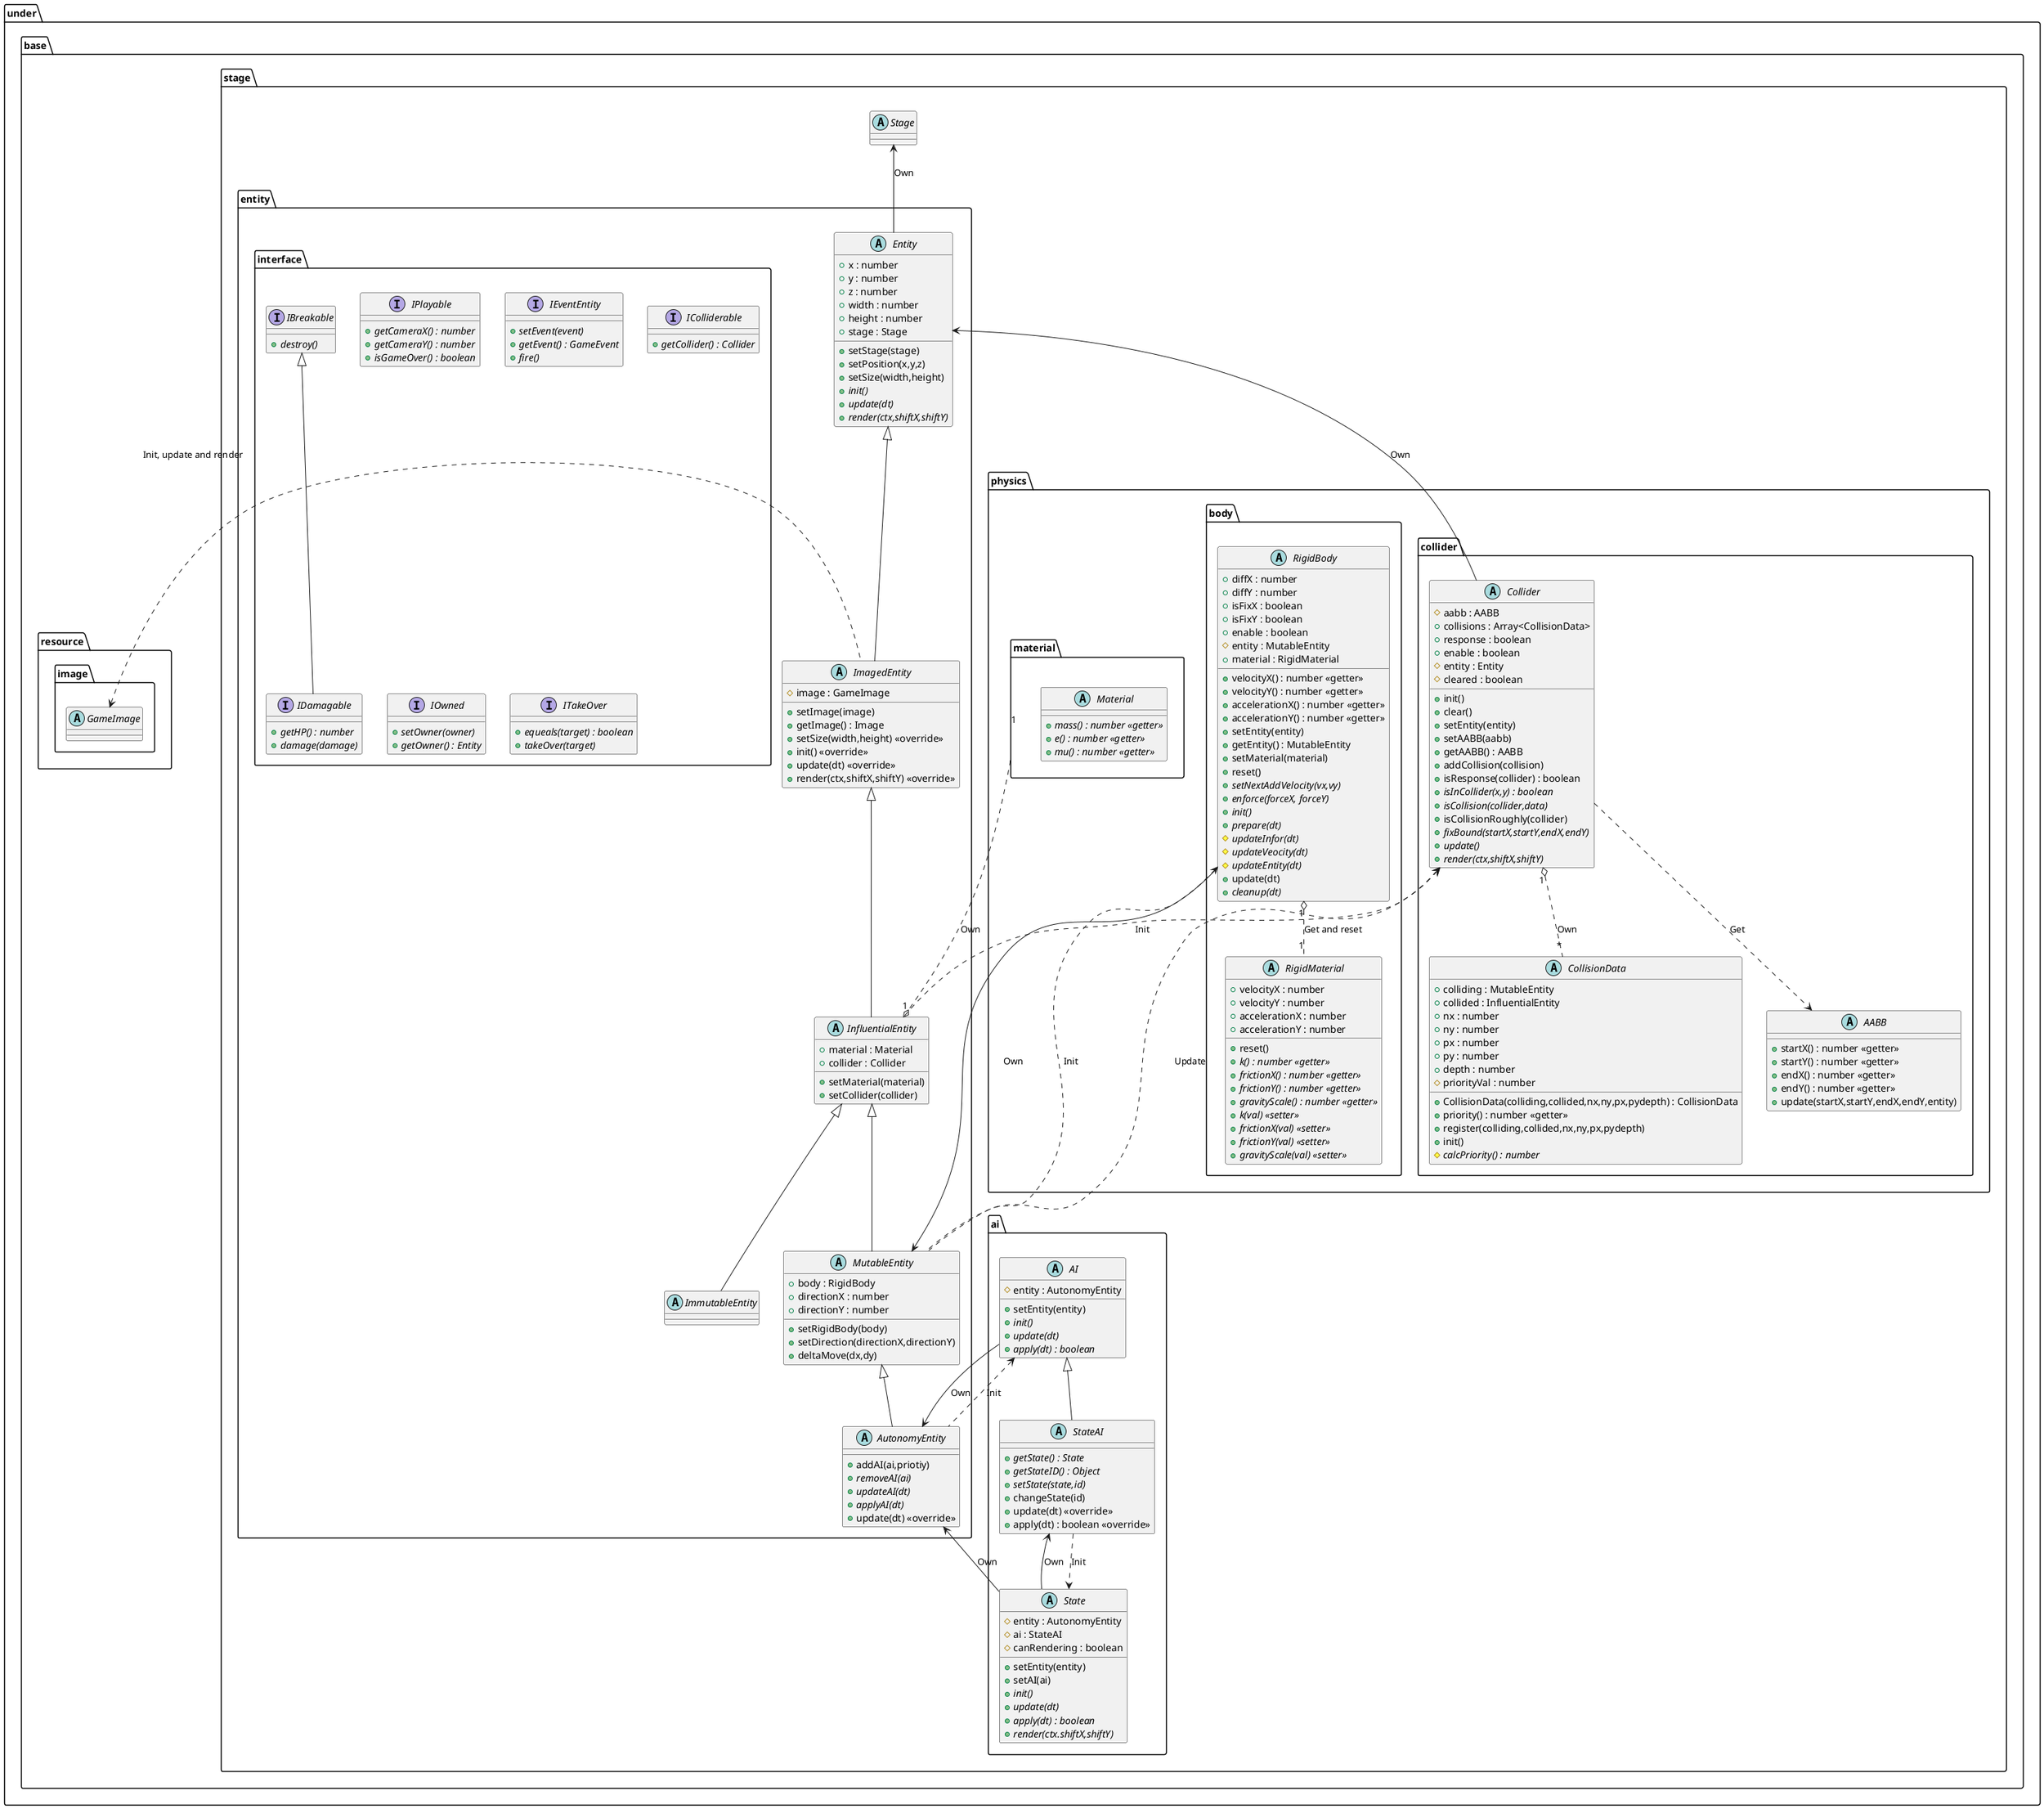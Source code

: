 @startuml EntityBase
package under {
    package base {
        package stage {
            package entity {
                abstract Entity {
                    +x : number
                    +y : number
                    +z : number
                    +width : number
                    +height : number
                    +stage : Stage
                    +setStage(stage)
                    +setPosition(x,y,z)
                    +setSize(width,height)
                    {abstract} +init()
                    {abstract} +update(dt)
                    {abstract} +render(ctx,shiftX,shiftY)
                }
                abstract ImagedEntity {
                    #image : GameImage
                    +setImage(image)
                    +getImage() : Image
                    +setSize(width,height) <<override>>
                    +init() <<override>>
                    +update(dt) <<override>>
                    +render(ctx,shiftX,shiftY) <<override>>
                }
                abstract InfluentialEntity {
                    +material : Material
                    +collider : Collider
                    +setMaterial(material)
                    +setCollider(collider)
                }
                abstract ImmutableEntity {

                }
                abstract MutableEntity {
                    +body : RigidBody
                    +directionX : number
                    +directionY : number
                    +setRigidBody(body)
                    +setDirection(directionX,directionY)
                    +deltaMove(dx,dy)
                }
                abstract AutonomyEntity {
                    +addAI(ai,priotiy)
                    {abstract} +removeAI(ai)
                    {abstract} +updateAI(dt)
                    {abstract} +applyAI(dt)
                    +update(dt) <<override>>
                }

                package interface {
                    interface IBreakable {
                        {abstract} +destroy()
                    }
                    interface IDamagable {
                        {abstract} +getHP() : number
                        {abstract} +damage(damage)
                    }
                    interface IPlayable {
                        {abstract} +getCameraX() : number
                        {abstract} +getCameraY() : number
                        {abstract} +isGameOver() : boolean
                    }
                    interface IEventEntity {
                        {abstract} +setEvent(event)
                        {abstract} +getEvent() : GameEvent
                        {abstract} +fire()
                    }
                    interface IColliderable {
                        {abstract} +getCollider() : Collider
                    }
                    interface IOwned {
                        {abstract} +setOwner(owner)
                        {abstract} +getOwner() : Entity
                    }
                    interface ITakeOver {
                        {abstract} +equeals(target) : boolean
                        {abstract} +takeOver(target)
                    }
                }
            }
            package physics {
                package collider {
                    abstract Collider {
                        #aabb : AABB
                        +collisions : Array<CollisionData>
                        +response : boolean
                        +enable : boolean
                        #entity : Entity
                        #cleared : boolean
                        +init()
                        +clear()
                        +setEntity(entity)
                        +setAABB(aabb)
                        +getAABB() : AABB
                        +addCollision(collision)
                        +isResponse(collider) : boolean
                        {abstract} +isInCollider(x,y) : boolean
                        {abstract} +isCollision(collider,data)
                        +isCollisionRoughly(collider)
                        {abstract} +fixBound(startX,startY,endX,endY)
                        {abstract} +update()
                        {abstract} +render(ctx,shiftX,shiftY)
                    }
                    abstract AABB {
                        +startX() : number <<getter>>
                        +startY() : number <<getter>>
                        +endX() : number <<getter>>
                        +endY() : number <<getter>>
                        +update(startX,startY,endX,endY,entity)
                    }
                    abstract CollisionData {
                        +CollisionData(colliding,collided,nx,ny,px,pydepth) : CollisionData
                        +colliding : MutableEntity
                        +collided : InfluentialEntity
                        +nx : number
                        +ny : number
                        +px : number
                        +py : number
                        +depth : number
                        #priorityVal : number
                        +priority() : number <<getter>>
                        +register(colliding,collided,nx,ny,px,pydepth)
                        +init()
                        {abstract} #calcPriority() : number
                    }
                }
                package material {
                    abstract Material {
                        {abstract} +mass() : number <<getter>>
                        {abstract} +e() : number <<getter>>
                        {abstract} +mu() : number <<getter>>
                    }
                }
                package body {
                    abstract RigidBody {
                        +diffX : number
                        +diffY : number
                        +isFixX : boolean
                        +isFixY : boolean
                        +enable : boolean
                        #entity : MutableEntity
                        +material : RigidMaterial
                        +velocityX() : number <<getter>>
                        +velocityY() : number <<getter>>
                        +accelerationX() : number <<getter>>
                        +accelerationY() : number <<getter>>
                        +setEntity(entity)
                        +getEntity() : MutableEntity
                        +setMaterial(material)
                        +reset()
                        {abstract} +setNextAddVelocity(vx,vy)
                        {abstract} +enforce(forceX, forceY)
                        {abstract} +init()
                        {abstract} +prepare(dt)
                        {abstract} #updateInfor(dt)
                        {abstract} #updateVeocity(dt)
                        {abstract} #updateEntity(dt)
                        +update(dt)
                        {abstract} +cleanup(dt)
                    }
                    abstract RigidMaterial {
                        +velocityX : number
                        +velocityY : number
                        +accelerationX : number
                        +accelerationY : number
                        +reset()
                        {abstract} +k() : number <<getter>>
                        {abstract} +frictionX() : number <<getter>>
                        {abstract} +frictionY() : number <<getter>>
                        {abstract} +gravityScale() : number <<getter>>
                        {abstract} +k(val) <<setter>>
                        {abstract} +frictionX(val) <<setter>>
                        {abstract} +frictionY(val) <<setter>>
                        {abstract} +gravityScale(val) <<setter>>
                    }
                }
            }
            package ai {
                abstract AI {
                    #entity : AutonomyEntity
                    +setEntity(entity)
                    {abstract} +init()
                    {abstract} +update(dt)
                    {abstract} +apply(dt) : boolean
                }
                abstract StateAI {
                    {abstract} +getState() : State
                    {abstract} +getStateID() : Object
                    {abstract} +setState(state,id)
                    +changeState(id)
                    +update(dt) <<override>>
                    +apply(dt) : boolean <<override>>
                }
                abstract State {
                    #entity : AutonomyEntity
                    #ai : StateAI
                    #canRendering : boolean
                    +setEntity(entity)
                    +setAI(ai)
                    {abstract} +init()
                    {abstract} +update(dt)
                    {abstract} +apply(dt) : boolean
                    {abstract} +render(ctx.shiftX,shiftY)
                }
            }
        }
    }
}

package under {
    package base {
        package resource {
            package image {
                abstract GameImage
            }
        }
        package stage {
            abstract Stage
        }
    }
}

Stage <-- Entity : Own
GameImage <. ImagedEntity : Init, update and render
material "1" ..o "1" InfluentialEntity : Own
Collider <. InfluentialEntity : Init
Collider <.. MutableEntity : Update
RigidBody <. MutableEntity : Init
AI <.. AutonomyEntity : Init

Entity <-- Collider : Own
Collider ..> AABB : Get
Collider "1" o.. "*" CollisionData : Own
RigidBody "1" o.. "1" RigidMaterial : Get and reset
RigidBody --> MutableEntity : Own

StateAI ..> State : Init
AutonomyEntity <-- AI : Own
StateAI <-- State : Own
AutonomyEntity <-- State : Own

Entity <|-- ImagedEntity
ImagedEntity <|-- InfluentialEntity
InfluentialEntity <|-- ImmutableEntity
InfluentialEntity <|-- MutableEntity
MutableEntity <|-- AutonomyEntity

IBreakable <|-- IDamagable

AI <|-- StateAI

@enduml
